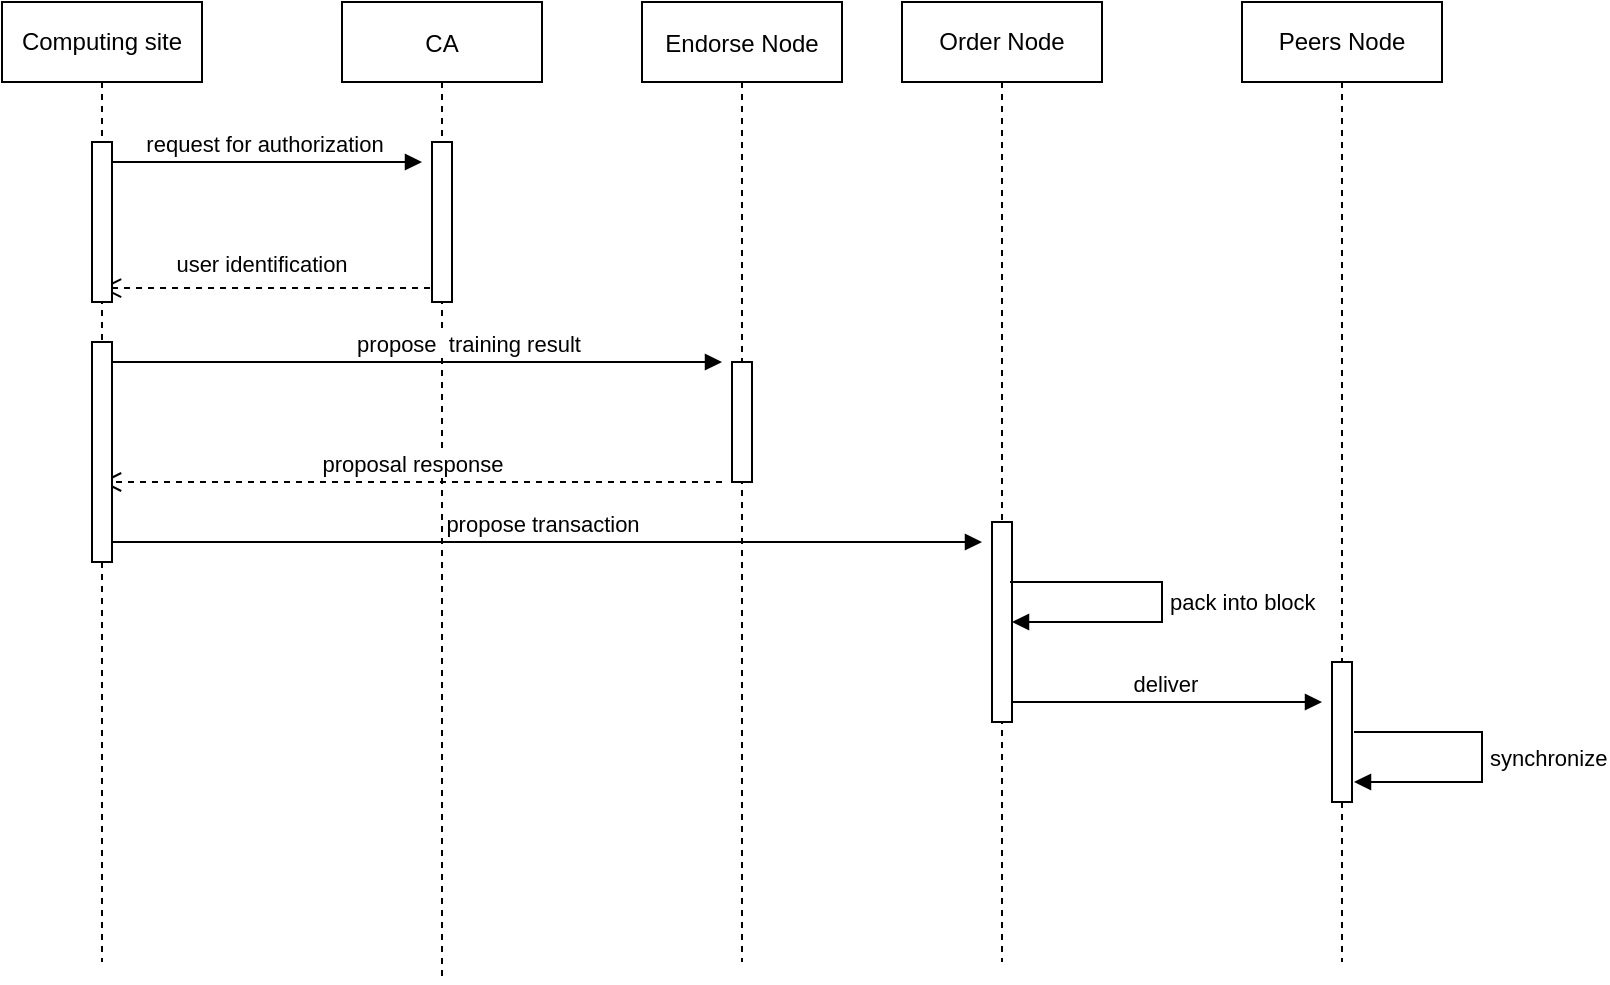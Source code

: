 <mxfile version="15.7.4" type="github">
  <diagram id="sKUJTxQoF4QoumF4Ol1D" name="Page-1">
    <mxGraphModel dx="946" dy="589" grid="1" gridSize="10" guides="1" tooltips="1" connect="1" arrows="1" fold="1" page="1" pageScale="1" pageWidth="827" pageHeight="1169" math="0" shadow="0">
      <root>
        <mxCell id="0" />
        <mxCell id="1" parent="0" />
        <mxCell id="OMt0fs_pYpQDrTaaNbym-18" value="CA" style="shape=umlLifeline;perimeter=lifelinePerimeter;container=1;collapsible=0;recursiveResize=0;rounded=0;shadow=0;strokeWidth=1;" vertex="1" parent="1">
          <mxGeometry x="180" y="130" width="100" height="490" as="geometry" />
        </mxCell>
        <mxCell id="OMt0fs_pYpQDrTaaNbym-19" value="" style="html=1;points=[];perimeter=orthogonalPerimeter;" vertex="1" parent="OMt0fs_pYpQDrTaaNbym-18">
          <mxGeometry x="45" y="70" width="10" height="80" as="geometry" />
        </mxCell>
        <mxCell id="OMt0fs_pYpQDrTaaNbym-20" value="Endorse Node" style="shape=umlLifeline;perimeter=lifelinePerimeter;container=1;collapsible=0;recursiveResize=0;rounded=0;shadow=0;strokeWidth=1;" vertex="1" parent="1">
          <mxGeometry x="330" y="130" width="100" height="480" as="geometry" />
        </mxCell>
        <mxCell id="OMt0fs_pYpQDrTaaNbym-21" value="" style="html=1;points=[];perimeter=orthogonalPerimeter;" vertex="1" parent="OMt0fs_pYpQDrTaaNbym-20">
          <mxGeometry x="45" y="180" width="10" height="60" as="geometry" />
        </mxCell>
        <mxCell id="OMt0fs_pYpQDrTaaNbym-22" value="user identification" style="verticalAlign=bottom;endArrow=open;dashed=1;endSize=8;shadow=0;strokeWidth=1;exitX=-0.1;exitY=0.913;exitDx=0;exitDy=0;exitPerimeter=0;" edge="1" parent="1" source="OMt0fs_pYpQDrTaaNbym-19">
          <mxGeometry x="0.021" y="-3" relative="1" as="geometry">
            <mxPoint x="59.5" y="273.04" as="targetPoint" />
            <mxPoint x="240" y="362" as="sourcePoint" />
            <mxPoint as="offset" />
          </mxGeometry>
        </mxCell>
        <mxCell id="OMt0fs_pYpQDrTaaNbym-23" value="request for authorization" style="verticalAlign=bottom;endArrow=block;shadow=0;strokeWidth=1;" edge="1" parent="1">
          <mxGeometry x="0.475" relative="1" as="geometry">
            <mxPoint x="200" y="210" as="sourcePoint" />
            <mxPoint x="220" y="210" as="targetPoint" />
            <Array as="points">
              <mxPoint x="60" y="210" />
            </Array>
            <mxPoint as="offset" />
          </mxGeometry>
        </mxCell>
        <mxCell id="OMt0fs_pYpQDrTaaNbym-25" value="propose&amp;nbsp; training result" style="html=1;verticalAlign=bottom;endArrow=block;rounded=0;" edge="1" parent="1">
          <mxGeometry x="0.174" width="80" relative="1" as="geometry">
            <mxPoint x="59.5" y="310" as="sourcePoint" />
            <mxPoint x="370" y="310" as="targetPoint" />
            <mxPoint x="1" as="offset" />
          </mxGeometry>
        </mxCell>
        <mxCell id="OMt0fs_pYpQDrTaaNbym-26" value="proposal response" style="html=1;verticalAlign=bottom;endArrow=open;dashed=1;endSize=8;rounded=0;" edge="1" parent="1">
          <mxGeometry relative="1" as="geometry">
            <mxPoint x="370" y="370" as="sourcePoint" />
            <mxPoint x="59.5" y="370" as="targetPoint" />
          </mxGeometry>
        </mxCell>
        <mxCell id="OMt0fs_pYpQDrTaaNbym-27" value="Order Node" style="shape=umlLifeline;perimeter=lifelinePerimeter;whiteSpace=wrap;html=1;container=1;collapsible=0;recursiveResize=0;outlineConnect=0;" vertex="1" parent="1">
          <mxGeometry x="460" y="130" width="100" height="480" as="geometry" />
        </mxCell>
        <mxCell id="OMt0fs_pYpQDrTaaNbym-28" value="" style="html=1;points=[];perimeter=orthogonalPerimeter;" vertex="1" parent="OMt0fs_pYpQDrTaaNbym-27">
          <mxGeometry x="45" y="260" width="10" height="100" as="geometry" />
        </mxCell>
        <mxCell id="OMt0fs_pYpQDrTaaNbym-29" value="pack into block" style="edgeStyle=orthogonalEdgeStyle;html=1;align=left;spacingLeft=2;endArrow=block;rounded=0;" edge="1" parent="OMt0fs_pYpQDrTaaNbym-27" target="OMt0fs_pYpQDrTaaNbym-28">
          <mxGeometry relative="1" as="geometry">
            <mxPoint x="54" y="290" as="sourcePoint" />
            <Array as="points">
              <mxPoint x="130" y="290" />
              <mxPoint x="130" y="310" />
            </Array>
            <mxPoint x="130" y="360" as="targetPoint" />
          </mxGeometry>
        </mxCell>
        <mxCell id="OMt0fs_pYpQDrTaaNbym-30" value="deliver&amp;nbsp;" style="html=1;verticalAlign=bottom;endArrow=block;rounded=0;" edge="1" parent="OMt0fs_pYpQDrTaaNbym-27">
          <mxGeometry relative="1" as="geometry">
            <mxPoint x="55" y="350" as="sourcePoint" />
            <mxPoint x="210" y="350" as="targetPoint" />
          </mxGeometry>
        </mxCell>
        <mxCell id="OMt0fs_pYpQDrTaaNbym-31" value="propose transaction" style="html=1;verticalAlign=bottom;endArrow=block;rounded=0;" edge="1" parent="1" source="OMt0fs_pYpQDrTaaNbym-35">
          <mxGeometry relative="1" as="geometry">
            <mxPoint x="79.5" y="400.0" as="sourcePoint" />
            <mxPoint x="500" y="400" as="targetPoint" />
          </mxGeometry>
        </mxCell>
        <mxCell id="OMt0fs_pYpQDrTaaNbym-32" value="Peers Node" style="shape=umlLifeline;perimeter=lifelinePerimeter;whiteSpace=wrap;html=1;container=1;collapsible=0;recursiveResize=0;outlineConnect=0;" vertex="1" parent="1">
          <mxGeometry x="630" y="130" width="100" height="480" as="geometry" />
        </mxCell>
        <mxCell id="OMt0fs_pYpQDrTaaNbym-33" value="" style="html=1;points=[];perimeter=orthogonalPerimeter;" vertex="1" parent="OMt0fs_pYpQDrTaaNbym-32">
          <mxGeometry x="45" y="330" width="10" height="70" as="geometry" />
        </mxCell>
        <mxCell id="OMt0fs_pYpQDrTaaNbym-34" value="synchronize" style="edgeStyle=orthogonalEdgeStyle;html=1;align=left;spacingLeft=2;endArrow=block;rounded=0;" edge="1" parent="OMt0fs_pYpQDrTaaNbym-32">
          <mxGeometry relative="1" as="geometry">
            <mxPoint x="56" y="365" as="sourcePoint" />
            <Array as="points">
              <mxPoint x="120" y="365" />
              <mxPoint x="120" y="390" />
            </Array>
            <mxPoint x="56" y="390" as="targetPoint" />
          </mxGeometry>
        </mxCell>
        <mxCell id="OMt0fs_pYpQDrTaaNbym-35" value="Computing site" style="shape=umlLifeline;perimeter=lifelinePerimeter;whiteSpace=wrap;html=1;container=1;collapsible=0;recursiveResize=0;outlineConnect=0;" vertex="1" parent="1">
          <mxGeometry x="10" y="130" width="100" height="480" as="geometry" />
        </mxCell>
        <mxCell id="OMt0fs_pYpQDrTaaNbym-36" value="" style="html=1;points=[];perimeter=orthogonalPerimeter;" vertex="1" parent="OMt0fs_pYpQDrTaaNbym-35">
          <mxGeometry x="45" y="70" width="10" height="80" as="geometry" />
        </mxCell>
        <mxCell id="OMt0fs_pYpQDrTaaNbym-37" value="" style="html=1;points=[];perimeter=orthogonalPerimeter;" vertex="1" parent="OMt0fs_pYpQDrTaaNbym-35">
          <mxGeometry x="45" y="170" width="10" height="110" as="geometry" />
        </mxCell>
      </root>
    </mxGraphModel>
  </diagram>
</mxfile>

